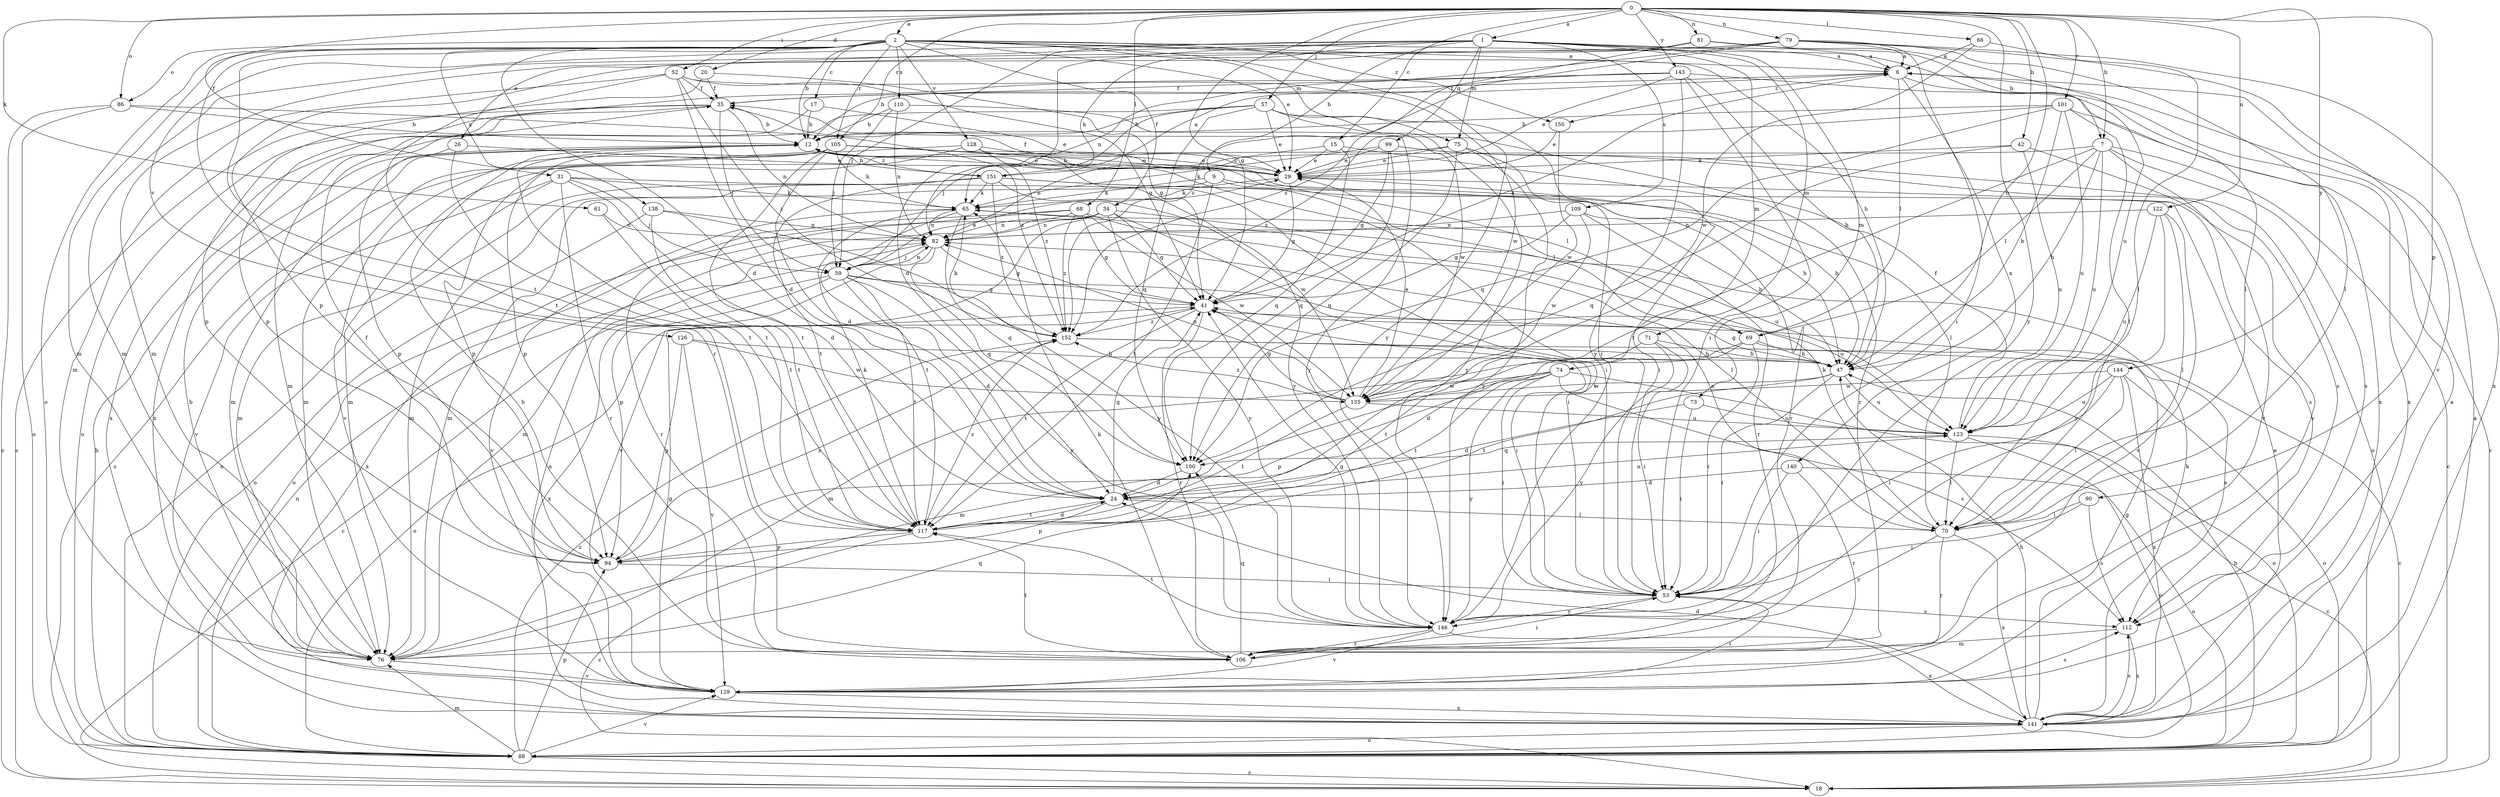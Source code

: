 strict digraph  {
0;
1;
2;
6;
7;
9;
12;
15;
17;
18;
20;
24;
26;
29;
31;
34;
35;
41;
42;
47;
52;
53;
57;
59;
61;
65;
66;
68;
69;
70;
71;
73;
74;
75;
76;
79;
81;
82;
86;
88;
90;
94;
99;
100;
101;
105;
106;
109;
110;
112;
117;
122;
123;
126;
128;
129;
135;
138;
140;
141;
143;
144;
146;
150;
151;
152;
0 -> 1  [label=a];
0 -> 2  [label=a];
0 -> 7  [label=b];
0 -> 15  [label=c];
0 -> 20  [label=d];
0 -> 31  [label=f];
0 -> 41  [label=g];
0 -> 42  [label=h];
0 -> 47  [label=h];
0 -> 52  [label=i];
0 -> 57  [label=j];
0 -> 61  [label=k];
0 -> 66  [label=l];
0 -> 68  [label=l];
0 -> 79  [label=n];
0 -> 81  [label=n];
0 -> 86  [label=o];
0 -> 90  [label=p];
0 -> 101  [label=r];
0 -> 105  [label=r];
0 -> 122  [label=u];
0 -> 143  [label=y];
0 -> 144  [label=y];
0 -> 146  [label=y];
1 -> 6  [label=a];
1 -> 7  [label=b];
1 -> 9  [label=b];
1 -> 24  [label=d];
1 -> 26  [label=e];
1 -> 59  [label=j];
1 -> 65  [label=k];
1 -> 71  [label=m];
1 -> 73  [label=m];
1 -> 74  [label=m];
1 -> 75  [label=m];
1 -> 99  [label=q];
1 -> 109  [label=s];
1 -> 126  [label=v];
2 -> 6  [label=a];
2 -> 12  [label=b];
2 -> 17  [label=c];
2 -> 24  [label=d];
2 -> 29  [label=e];
2 -> 34  [label=f];
2 -> 47  [label=h];
2 -> 75  [label=m];
2 -> 76  [label=m];
2 -> 86  [label=o];
2 -> 88  [label=o];
2 -> 105  [label=r];
2 -> 106  [label=r];
2 -> 110  [label=s];
2 -> 117  [label=t];
2 -> 123  [label=u];
2 -> 128  [label=v];
2 -> 138  [label=x];
2 -> 146  [label=y];
2 -> 150  [label=z];
6 -> 35  [label=f];
6 -> 69  [label=l];
6 -> 140  [label=x];
6 -> 141  [label=x];
6 -> 150  [label=z];
7 -> 18  [label=c];
7 -> 47  [label=h];
7 -> 69  [label=l];
7 -> 112  [label=s];
7 -> 117  [label=t];
7 -> 123  [label=u];
7 -> 129  [label=v];
7 -> 151  [label=z];
9 -> 65  [label=k];
9 -> 69  [label=l];
9 -> 76  [label=m];
9 -> 106  [label=r];
9 -> 117  [label=t];
12 -> 29  [label=e];
12 -> 69  [label=l];
12 -> 76  [label=m];
12 -> 117  [label=t];
12 -> 151  [label=z];
15 -> 29  [label=e];
15 -> 82  [label=n];
15 -> 100  [label=q];
15 -> 106  [label=r];
17 -> 12  [label=b];
17 -> 29  [label=e];
17 -> 141  [label=x];
20 -> 35  [label=f];
20 -> 41  [label=g];
20 -> 94  [label=p];
24 -> 41  [label=g];
24 -> 70  [label=l];
24 -> 94  [label=p];
24 -> 117  [label=t];
24 -> 123  [label=u];
26 -> 29  [label=e];
26 -> 94  [label=p];
26 -> 117  [label=t];
29 -> 12  [label=b];
29 -> 35  [label=f];
29 -> 41  [label=g];
29 -> 47  [label=h];
29 -> 65  [label=k];
31 -> 24  [label=d];
31 -> 53  [label=i];
31 -> 59  [label=j];
31 -> 65  [label=k];
31 -> 76  [label=m];
31 -> 106  [label=r];
31 -> 129  [label=v];
34 -> 41  [label=g];
34 -> 53  [label=i];
34 -> 76  [label=m];
34 -> 82  [label=n];
34 -> 88  [label=o];
34 -> 123  [label=u];
34 -> 129  [label=v];
34 -> 146  [label=y];
35 -> 12  [label=b];
35 -> 18  [label=c];
35 -> 59  [label=j];
35 -> 82  [label=n];
35 -> 88  [label=o];
35 -> 141  [label=x];
41 -> 6  [label=a];
41 -> 53  [label=i];
41 -> 88  [label=o];
41 -> 106  [label=r];
41 -> 117  [label=t];
41 -> 152  [label=z];
42 -> 29  [label=e];
42 -> 100  [label=q];
42 -> 123  [label=u];
42 -> 129  [label=v];
47 -> 41  [label=g];
47 -> 53  [label=i];
47 -> 117  [label=t];
47 -> 123  [label=u];
47 -> 135  [label=w];
52 -> 24  [label=d];
52 -> 35  [label=f];
52 -> 41  [label=g];
52 -> 76  [label=m];
52 -> 117  [label=t];
52 -> 135  [label=w];
52 -> 152  [label=z];
53 -> 112  [label=s];
53 -> 146  [label=y];
57 -> 12  [label=b];
57 -> 29  [label=e];
57 -> 53  [label=i];
57 -> 59  [label=j];
57 -> 76  [label=m];
57 -> 100  [label=q];
57 -> 135  [label=w];
57 -> 146  [label=y];
59 -> 18  [label=c];
59 -> 24  [label=d];
59 -> 29  [label=e];
59 -> 41  [label=g];
59 -> 82  [label=n];
59 -> 117  [label=t];
59 -> 123  [label=u];
59 -> 141  [label=x];
59 -> 146  [label=y];
61 -> 82  [label=n];
61 -> 117  [label=t];
65 -> 82  [label=n];
65 -> 100  [label=q];
65 -> 117  [label=t];
65 -> 129  [label=v];
66 -> 6  [label=a];
66 -> 70  [label=l];
66 -> 135  [label=w];
68 -> 41  [label=g];
68 -> 70  [label=l];
68 -> 82  [label=n];
68 -> 106  [label=r];
68 -> 135  [label=w];
68 -> 141  [label=x];
68 -> 152  [label=z];
69 -> 18  [label=c];
69 -> 24  [label=d];
69 -> 47  [label=h];
69 -> 53  [label=i];
69 -> 76  [label=m];
70 -> 65  [label=k];
70 -> 82  [label=n];
70 -> 106  [label=r];
70 -> 141  [label=x];
70 -> 146  [label=y];
71 -> 47  [label=h];
71 -> 53  [label=i];
71 -> 117  [label=t];
71 -> 146  [label=y];
73 -> 24  [label=d];
73 -> 53  [label=i];
73 -> 123  [label=u];
74 -> 53  [label=i];
74 -> 76  [label=m];
74 -> 88  [label=o];
74 -> 94  [label=p];
74 -> 112  [label=s];
74 -> 117  [label=t];
74 -> 135  [label=w];
74 -> 146  [label=y];
75 -> 29  [label=e];
75 -> 53  [label=i];
75 -> 76  [label=m];
75 -> 100  [label=q];
75 -> 146  [label=y];
76 -> 12  [label=b];
76 -> 100  [label=q];
76 -> 129  [label=v];
79 -> 6  [label=a];
79 -> 53  [label=i];
79 -> 70  [label=l];
79 -> 76  [label=m];
79 -> 82  [label=n];
79 -> 94  [label=p];
79 -> 129  [label=v];
79 -> 141  [label=x];
79 -> 152  [label=z];
81 -> 6  [label=a];
81 -> 70  [label=l];
81 -> 76  [label=m];
81 -> 152  [label=z];
82 -> 41  [label=g];
82 -> 59  [label=j];
82 -> 94  [label=p];
82 -> 100  [label=q];
86 -> 12  [label=b];
86 -> 18  [label=c];
86 -> 88  [label=o];
86 -> 152  [label=z];
88 -> 6  [label=a];
88 -> 12  [label=b];
88 -> 18  [label=c];
88 -> 47  [label=h];
88 -> 76  [label=m];
88 -> 82  [label=n];
88 -> 94  [label=p];
88 -> 129  [label=v];
88 -> 152  [label=z];
90 -> 53  [label=i];
90 -> 70  [label=l];
90 -> 112  [label=s];
94 -> 35  [label=f];
94 -> 53  [label=i];
94 -> 152  [label=z];
99 -> 29  [label=e];
99 -> 41  [label=g];
99 -> 65  [label=k];
99 -> 88  [label=o];
99 -> 100  [label=q];
99 -> 112  [label=s];
100 -> 24  [label=d];
101 -> 12  [label=b];
101 -> 18  [label=c];
101 -> 47  [label=h];
101 -> 70  [label=l];
101 -> 100  [label=q];
101 -> 123  [label=u];
101 -> 152  [label=z];
105 -> 24  [label=d];
105 -> 29  [label=e];
105 -> 53  [label=i];
105 -> 65  [label=k];
105 -> 70  [label=l];
105 -> 76  [label=m];
105 -> 94  [label=p];
105 -> 117  [label=t];
105 -> 129  [label=v];
106 -> 12  [label=b];
106 -> 53  [label=i];
106 -> 65  [label=k];
106 -> 100  [label=q];
106 -> 117  [label=t];
109 -> 41  [label=g];
109 -> 47  [label=h];
109 -> 82  [label=n];
109 -> 106  [label=r];
109 -> 135  [label=w];
110 -> 12  [label=b];
110 -> 59  [label=j];
110 -> 82  [label=n];
110 -> 146  [label=y];
112 -> 76  [label=m];
112 -> 141  [label=x];
117 -> 18  [label=c];
117 -> 24  [label=d];
117 -> 65  [label=k];
117 -> 94  [label=p];
117 -> 152  [label=z];
122 -> 70  [label=l];
122 -> 82  [label=n];
122 -> 123  [label=u];
122 -> 129  [label=v];
122 -> 146  [label=y];
123 -> 18  [label=c];
123 -> 35  [label=f];
123 -> 70  [label=l];
123 -> 88  [label=o];
123 -> 100  [label=q];
126 -> 47  [label=h];
126 -> 94  [label=p];
126 -> 129  [label=v];
126 -> 135  [label=w];
128 -> 18  [label=c];
128 -> 29  [label=e];
128 -> 94  [label=p];
128 -> 146  [label=y];
128 -> 152  [label=z];
129 -> 41  [label=g];
129 -> 53  [label=i];
129 -> 82  [label=n];
129 -> 112  [label=s];
129 -> 141  [label=x];
135 -> 29  [label=e];
135 -> 41  [label=g];
135 -> 82  [label=n];
135 -> 117  [label=t];
135 -> 123  [label=u];
135 -> 152  [label=z];
138 -> 82  [label=n];
138 -> 88  [label=o];
138 -> 117  [label=t];
138 -> 146  [label=y];
140 -> 24  [label=d];
140 -> 53  [label=i];
140 -> 88  [label=o];
140 -> 106  [label=r];
141 -> 6  [label=a];
141 -> 24  [label=d];
141 -> 29  [label=e];
141 -> 41  [label=g];
141 -> 47  [label=h];
141 -> 65  [label=k];
141 -> 88  [label=o];
141 -> 112  [label=s];
143 -> 12  [label=b];
143 -> 29  [label=e];
143 -> 35  [label=f];
143 -> 47  [label=h];
143 -> 53  [label=i];
143 -> 94  [label=p];
143 -> 141  [label=x];
143 -> 146  [label=y];
144 -> 53  [label=i];
144 -> 70  [label=l];
144 -> 88  [label=o];
144 -> 123  [label=u];
144 -> 135  [label=w];
144 -> 141  [label=x];
146 -> 41  [label=g];
146 -> 106  [label=r];
146 -> 117  [label=t];
146 -> 129  [label=v];
146 -> 141  [label=x];
150 -> 29  [label=e];
150 -> 135  [label=w];
151 -> 6  [label=a];
151 -> 12  [label=b];
151 -> 47  [label=h];
151 -> 65  [label=k];
151 -> 76  [label=m];
151 -> 88  [label=o];
151 -> 112  [label=s];
151 -> 117  [label=t];
151 -> 135  [label=w];
151 -> 152  [label=z];
152 -> 47  [label=h];
152 -> 65  [label=k];
152 -> 112  [label=s];
}
